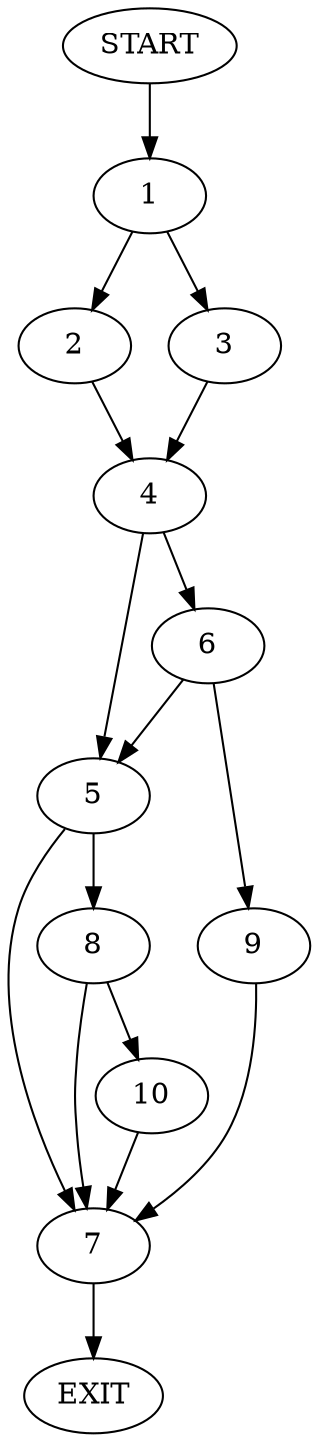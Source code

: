 digraph {
0 [label="START"]
11 [label="EXIT"]
0 -> 1
1 -> 2
1 -> 3
2 -> 4
3 -> 4
4 -> 5
4 -> 6
5 -> 7
5 -> 8
6 -> 5
6 -> 9
9 -> 7
7 -> 11
8 -> 7
8 -> 10
10 -> 7
}
